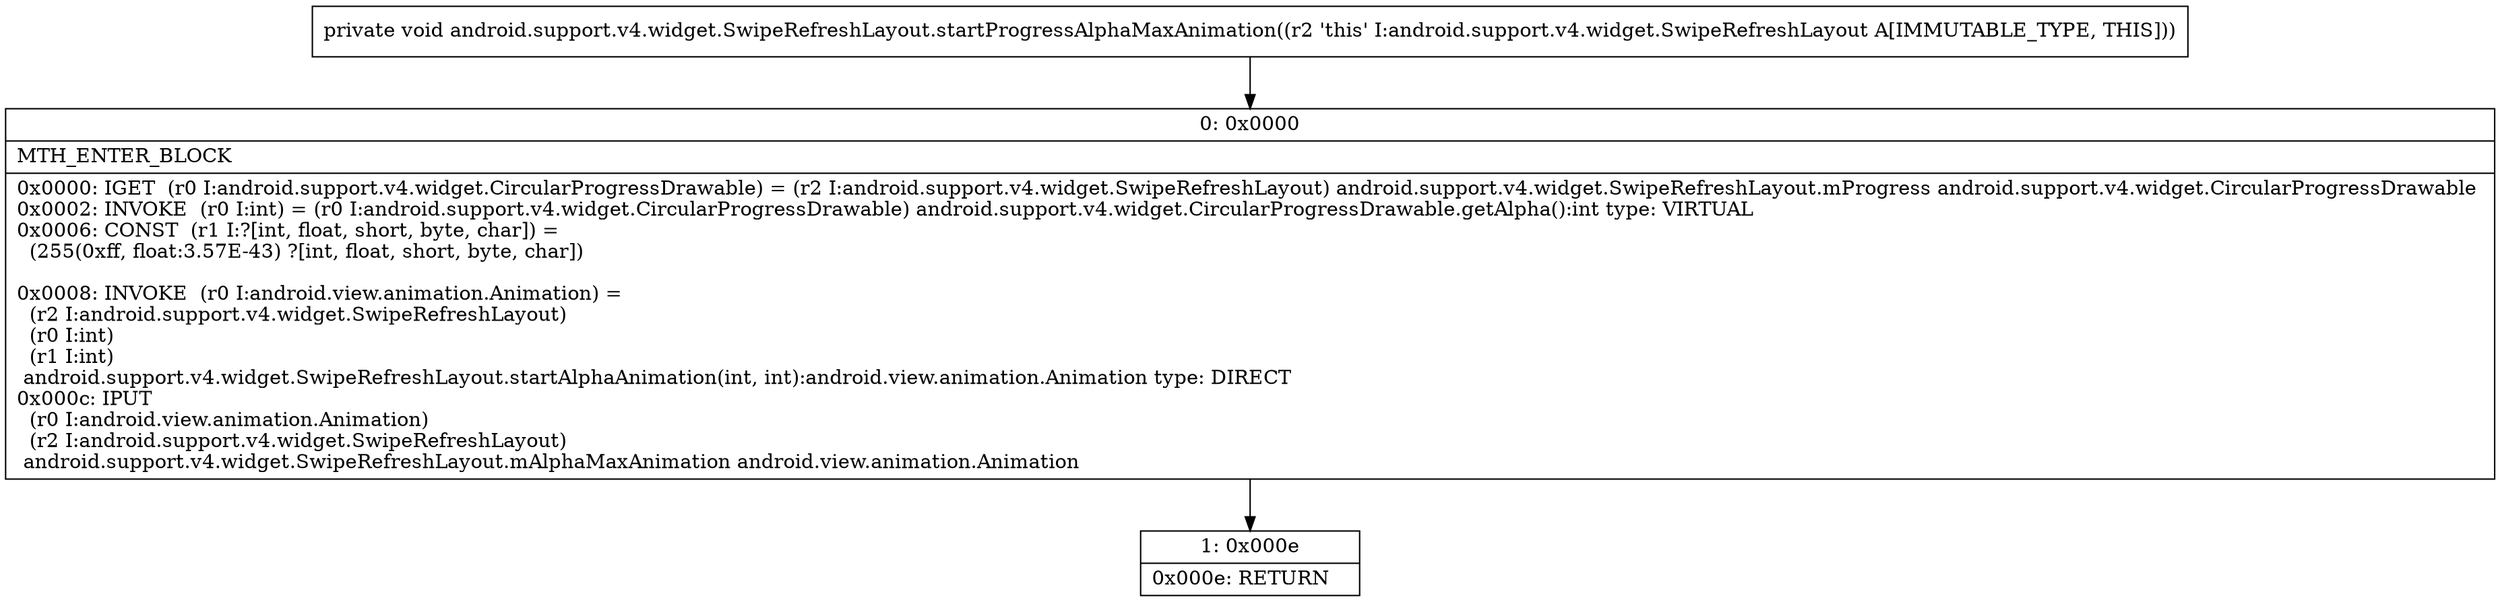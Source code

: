 digraph "CFG forandroid.support.v4.widget.SwipeRefreshLayout.startProgressAlphaMaxAnimation()V" {
Node_0 [shape=record,label="{0\:\ 0x0000|MTH_ENTER_BLOCK\l|0x0000: IGET  (r0 I:android.support.v4.widget.CircularProgressDrawable) = (r2 I:android.support.v4.widget.SwipeRefreshLayout) android.support.v4.widget.SwipeRefreshLayout.mProgress android.support.v4.widget.CircularProgressDrawable \l0x0002: INVOKE  (r0 I:int) = (r0 I:android.support.v4.widget.CircularProgressDrawable) android.support.v4.widget.CircularProgressDrawable.getAlpha():int type: VIRTUAL \l0x0006: CONST  (r1 I:?[int, float, short, byte, char]) = \l  (255(0xff, float:3.57E\-43) ?[int, float, short, byte, char])\l \l0x0008: INVOKE  (r0 I:android.view.animation.Animation) = \l  (r2 I:android.support.v4.widget.SwipeRefreshLayout)\l  (r0 I:int)\l  (r1 I:int)\l android.support.v4.widget.SwipeRefreshLayout.startAlphaAnimation(int, int):android.view.animation.Animation type: DIRECT \l0x000c: IPUT  \l  (r0 I:android.view.animation.Animation)\l  (r2 I:android.support.v4.widget.SwipeRefreshLayout)\l android.support.v4.widget.SwipeRefreshLayout.mAlphaMaxAnimation android.view.animation.Animation \l}"];
Node_1 [shape=record,label="{1\:\ 0x000e|0x000e: RETURN   \l}"];
MethodNode[shape=record,label="{private void android.support.v4.widget.SwipeRefreshLayout.startProgressAlphaMaxAnimation((r2 'this' I:android.support.v4.widget.SwipeRefreshLayout A[IMMUTABLE_TYPE, THIS])) }"];
MethodNode -> Node_0;
Node_0 -> Node_1;
}

